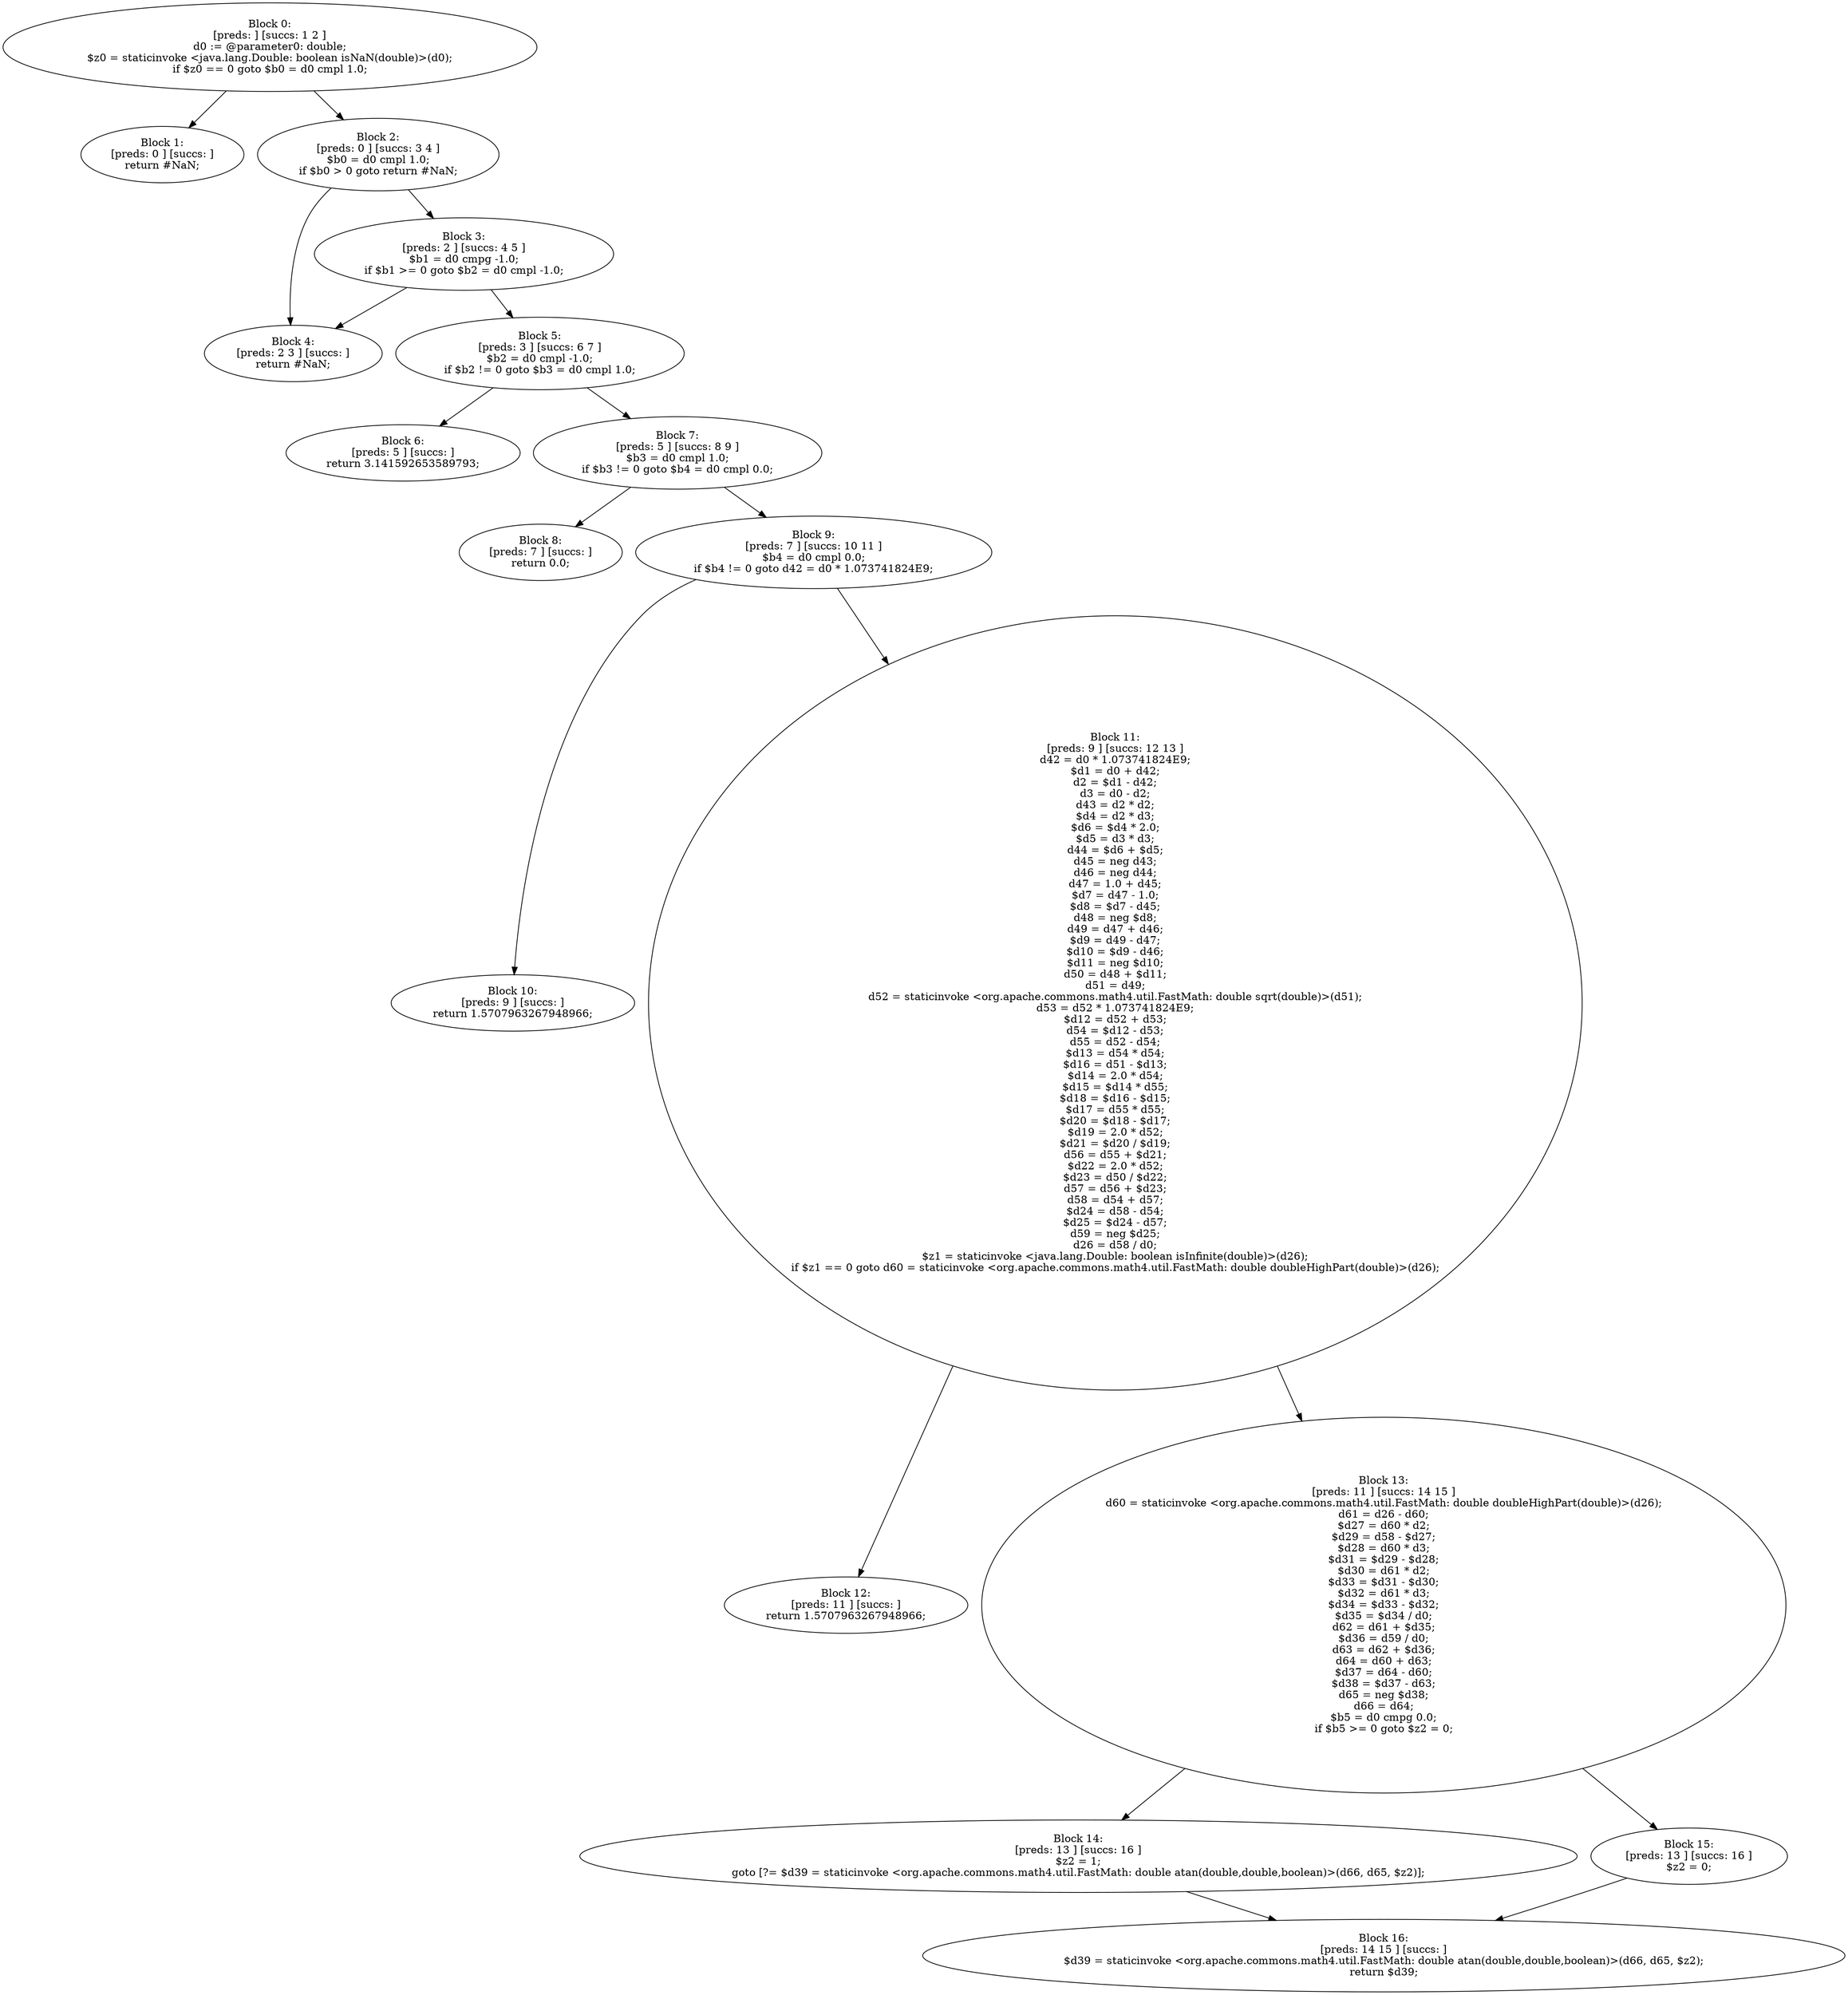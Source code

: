 digraph "unitGraph" {
    "Block 0:
[preds: ] [succs: 1 2 ]
d0 := @parameter0: double;
$z0 = staticinvoke <java.lang.Double: boolean isNaN(double)>(d0);
if $z0 == 0 goto $b0 = d0 cmpl 1.0;
"
    "Block 1:
[preds: 0 ] [succs: ]
return #NaN;
"
    "Block 2:
[preds: 0 ] [succs: 3 4 ]
$b0 = d0 cmpl 1.0;
if $b0 > 0 goto return #NaN;
"
    "Block 3:
[preds: 2 ] [succs: 4 5 ]
$b1 = d0 cmpg -1.0;
if $b1 >= 0 goto $b2 = d0 cmpl -1.0;
"
    "Block 4:
[preds: 2 3 ] [succs: ]
return #NaN;
"
    "Block 5:
[preds: 3 ] [succs: 6 7 ]
$b2 = d0 cmpl -1.0;
if $b2 != 0 goto $b3 = d0 cmpl 1.0;
"
    "Block 6:
[preds: 5 ] [succs: ]
return 3.141592653589793;
"
    "Block 7:
[preds: 5 ] [succs: 8 9 ]
$b3 = d0 cmpl 1.0;
if $b3 != 0 goto $b4 = d0 cmpl 0.0;
"
    "Block 8:
[preds: 7 ] [succs: ]
return 0.0;
"
    "Block 9:
[preds: 7 ] [succs: 10 11 ]
$b4 = d0 cmpl 0.0;
if $b4 != 0 goto d42 = d0 * 1.073741824E9;
"
    "Block 10:
[preds: 9 ] [succs: ]
return 1.5707963267948966;
"
    "Block 11:
[preds: 9 ] [succs: 12 13 ]
d42 = d0 * 1.073741824E9;
$d1 = d0 + d42;
d2 = $d1 - d42;
d3 = d0 - d2;
d43 = d2 * d2;
$d4 = d2 * d3;
$d6 = $d4 * 2.0;
$d5 = d3 * d3;
d44 = $d6 + $d5;
d45 = neg d43;
d46 = neg d44;
d47 = 1.0 + d45;
$d7 = d47 - 1.0;
$d8 = $d7 - d45;
d48 = neg $d8;
d49 = d47 + d46;
$d9 = d49 - d47;
$d10 = $d9 - d46;
$d11 = neg $d10;
d50 = d48 + $d11;
d51 = d49;
d52 = staticinvoke <org.apache.commons.math4.util.FastMath: double sqrt(double)>(d51);
d53 = d52 * 1.073741824E9;
$d12 = d52 + d53;
d54 = $d12 - d53;
d55 = d52 - d54;
$d13 = d54 * d54;
$d16 = d51 - $d13;
$d14 = 2.0 * d54;
$d15 = $d14 * d55;
$d18 = $d16 - $d15;
$d17 = d55 * d55;
$d20 = $d18 - $d17;
$d19 = 2.0 * d52;
$d21 = $d20 / $d19;
d56 = d55 + $d21;
$d22 = 2.0 * d52;
$d23 = d50 / $d22;
d57 = d56 + $d23;
d58 = d54 + d57;
$d24 = d58 - d54;
$d25 = $d24 - d57;
d59 = neg $d25;
d26 = d58 / d0;
$z1 = staticinvoke <java.lang.Double: boolean isInfinite(double)>(d26);
if $z1 == 0 goto d60 = staticinvoke <org.apache.commons.math4.util.FastMath: double doubleHighPart(double)>(d26);
"
    "Block 12:
[preds: 11 ] [succs: ]
return 1.5707963267948966;
"
    "Block 13:
[preds: 11 ] [succs: 14 15 ]
d60 = staticinvoke <org.apache.commons.math4.util.FastMath: double doubleHighPart(double)>(d26);
d61 = d26 - d60;
$d27 = d60 * d2;
$d29 = d58 - $d27;
$d28 = d60 * d3;
$d31 = $d29 - $d28;
$d30 = d61 * d2;
$d33 = $d31 - $d30;
$d32 = d61 * d3;
$d34 = $d33 - $d32;
$d35 = $d34 / d0;
d62 = d61 + $d35;
$d36 = d59 / d0;
d63 = d62 + $d36;
d64 = d60 + d63;
$d37 = d64 - d60;
$d38 = $d37 - d63;
d65 = neg $d38;
d66 = d64;
$b5 = d0 cmpg 0.0;
if $b5 >= 0 goto $z2 = 0;
"
    "Block 14:
[preds: 13 ] [succs: 16 ]
$z2 = 1;
goto [?= $d39 = staticinvoke <org.apache.commons.math4.util.FastMath: double atan(double,double,boolean)>(d66, d65, $z2)];
"
    "Block 15:
[preds: 13 ] [succs: 16 ]
$z2 = 0;
"
    "Block 16:
[preds: 14 15 ] [succs: ]
$d39 = staticinvoke <org.apache.commons.math4.util.FastMath: double atan(double,double,boolean)>(d66, d65, $z2);
return $d39;
"
    "Block 0:
[preds: ] [succs: 1 2 ]
d0 := @parameter0: double;
$z0 = staticinvoke <java.lang.Double: boolean isNaN(double)>(d0);
if $z0 == 0 goto $b0 = d0 cmpl 1.0;
"->"Block 1:
[preds: 0 ] [succs: ]
return #NaN;
";
    "Block 0:
[preds: ] [succs: 1 2 ]
d0 := @parameter0: double;
$z0 = staticinvoke <java.lang.Double: boolean isNaN(double)>(d0);
if $z0 == 0 goto $b0 = d0 cmpl 1.0;
"->"Block 2:
[preds: 0 ] [succs: 3 4 ]
$b0 = d0 cmpl 1.0;
if $b0 > 0 goto return #NaN;
";
    "Block 2:
[preds: 0 ] [succs: 3 4 ]
$b0 = d0 cmpl 1.0;
if $b0 > 0 goto return #NaN;
"->"Block 3:
[preds: 2 ] [succs: 4 5 ]
$b1 = d0 cmpg -1.0;
if $b1 >= 0 goto $b2 = d0 cmpl -1.0;
";
    "Block 2:
[preds: 0 ] [succs: 3 4 ]
$b0 = d0 cmpl 1.0;
if $b0 > 0 goto return #NaN;
"->"Block 4:
[preds: 2 3 ] [succs: ]
return #NaN;
";
    "Block 3:
[preds: 2 ] [succs: 4 5 ]
$b1 = d0 cmpg -1.0;
if $b1 >= 0 goto $b2 = d0 cmpl -1.0;
"->"Block 4:
[preds: 2 3 ] [succs: ]
return #NaN;
";
    "Block 3:
[preds: 2 ] [succs: 4 5 ]
$b1 = d0 cmpg -1.0;
if $b1 >= 0 goto $b2 = d0 cmpl -1.0;
"->"Block 5:
[preds: 3 ] [succs: 6 7 ]
$b2 = d0 cmpl -1.0;
if $b2 != 0 goto $b3 = d0 cmpl 1.0;
";
    "Block 5:
[preds: 3 ] [succs: 6 7 ]
$b2 = d0 cmpl -1.0;
if $b2 != 0 goto $b3 = d0 cmpl 1.0;
"->"Block 6:
[preds: 5 ] [succs: ]
return 3.141592653589793;
";
    "Block 5:
[preds: 3 ] [succs: 6 7 ]
$b2 = d0 cmpl -1.0;
if $b2 != 0 goto $b3 = d0 cmpl 1.0;
"->"Block 7:
[preds: 5 ] [succs: 8 9 ]
$b3 = d0 cmpl 1.0;
if $b3 != 0 goto $b4 = d0 cmpl 0.0;
";
    "Block 7:
[preds: 5 ] [succs: 8 9 ]
$b3 = d0 cmpl 1.0;
if $b3 != 0 goto $b4 = d0 cmpl 0.0;
"->"Block 8:
[preds: 7 ] [succs: ]
return 0.0;
";
    "Block 7:
[preds: 5 ] [succs: 8 9 ]
$b3 = d0 cmpl 1.0;
if $b3 != 0 goto $b4 = d0 cmpl 0.0;
"->"Block 9:
[preds: 7 ] [succs: 10 11 ]
$b4 = d0 cmpl 0.0;
if $b4 != 0 goto d42 = d0 * 1.073741824E9;
";
    "Block 9:
[preds: 7 ] [succs: 10 11 ]
$b4 = d0 cmpl 0.0;
if $b4 != 0 goto d42 = d0 * 1.073741824E9;
"->"Block 10:
[preds: 9 ] [succs: ]
return 1.5707963267948966;
";
    "Block 9:
[preds: 7 ] [succs: 10 11 ]
$b4 = d0 cmpl 0.0;
if $b4 != 0 goto d42 = d0 * 1.073741824E9;
"->"Block 11:
[preds: 9 ] [succs: 12 13 ]
d42 = d0 * 1.073741824E9;
$d1 = d0 + d42;
d2 = $d1 - d42;
d3 = d0 - d2;
d43 = d2 * d2;
$d4 = d2 * d3;
$d6 = $d4 * 2.0;
$d5 = d3 * d3;
d44 = $d6 + $d5;
d45 = neg d43;
d46 = neg d44;
d47 = 1.0 + d45;
$d7 = d47 - 1.0;
$d8 = $d7 - d45;
d48 = neg $d8;
d49 = d47 + d46;
$d9 = d49 - d47;
$d10 = $d9 - d46;
$d11 = neg $d10;
d50 = d48 + $d11;
d51 = d49;
d52 = staticinvoke <org.apache.commons.math4.util.FastMath: double sqrt(double)>(d51);
d53 = d52 * 1.073741824E9;
$d12 = d52 + d53;
d54 = $d12 - d53;
d55 = d52 - d54;
$d13 = d54 * d54;
$d16 = d51 - $d13;
$d14 = 2.0 * d54;
$d15 = $d14 * d55;
$d18 = $d16 - $d15;
$d17 = d55 * d55;
$d20 = $d18 - $d17;
$d19 = 2.0 * d52;
$d21 = $d20 / $d19;
d56 = d55 + $d21;
$d22 = 2.0 * d52;
$d23 = d50 / $d22;
d57 = d56 + $d23;
d58 = d54 + d57;
$d24 = d58 - d54;
$d25 = $d24 - d57;
d59 = neg $d25;
d26 = d58 / d0;
$z1 = staticinvoke <java.lang.Double: boolean isInfinite(double)>(d26);
if $z1 == 0 goto d60 = staticinvoke <org.apache.commons.math4.util.FastMath: double doubleHighPart(double)>(d26);
";
    "Block 11:
[preds: 9 ] [succs: 12 13 ]
d42 = d0 * 1.073741824E9;
$d1 = d0 + d42;
d2 = $d1 - d42;
d3 = d0 - d2;
d43 = d2 * d2;
$d4 = d2 * d3;
$d6 = $d4 * 2.0;
$d5 = d3 * d3;
d44 = $d6 + $d5;
d45 = neg d43;
d46 = neg d44;
d47 = 1.0 + d45;
$d7 = d47 - 1.0;
$d8 = $d7 - d45;
d48 = neg $d8;
d49 = d47 + d46;
$d9 = d49 - d47;
$d10 = $d9 - d46;
$d11 = neg $d10;
d50 = d48 + $d11;
d51 = d49;
d52 = staticinvoke <org.apache.commons.math4.util.FastMath: double sqrt(double)>(d51);
d53 = d52 * 1.073741824E9;
$d12 = d52 + d53;
d54 = $d12 - d53;
d55 = d52 - d54;
$d13 = d54 * d54;
$d16 = d51 - $d13;
$d14 = 2.0 * d54;
$d15 = $d14 * d55;
$d18 = $d16 - $d15;
$d17 = d55 * d55;
$d20 = $d18 - $d17;
$d19 = 2.0 * d52;
$d21 = $d20 / $d19;
d56 = d55 + $d21;
$d22 = 2.0 * d52;
$d23 = d50 / $d22;
d57 = d56 + $d23;
d58 = d54 + d57;
$d24 = d58 - d54;
$d25 = $d24 - d57;
d59 = neg $d25;
d26 = d58 / d0;
$z1 = staticinvoke <java.lang.Double: boolean isInfinite(double)>(d26);
if $z1 == 0 goto d60 = staticinvoke <org.apache.commons.math4.util.FastMath: double doubleHighPart(double)>(d26);
"->"Block 12:
[preds: 11 ] [succs: ]
return 1.5707963267948966;
";
    "Block 11:
[preds: 9 ] [succs: 12 13 ]
d42 = d0 * 1.073741824E9;
$d1 = d0 + d42;
d2 = $d1 - d42;
d3 = d0 - d2;
d43 = d2 * d2;
$d4 = d2 * d3;
$d6 = $d4 * 2.0;
$d5 = d3 * d3;
d44 = $d6 + $d5;
d45 = neg d43;
d46 = neg d44;
d47 = 1.0 + d45;
$d7 = d47 - 1.0;
$d8 = $d7 - d45;
d48 = neg $d8;
d49 = d47 + d46;
$d9 = d49 - d47;
$d10 = $d9 - d46;
$d11 = neg $d10;
d50 = d48 + $d11;
d51 = d49;
d52 = staticinvoke <org.apache.commons.math4.util.FastMath: double sqrt(double)>(d51);
d53 = d52 * 1.073741824E9;
$d12 = d52 + d53;
d54 = $d12 - d53;
d55 = d52 - d54;
$d13 = d54 * d54;
$d16 = d51 - $d13;
$d14 = 2.0 * d54;
$d15 = $d14 * d55;
$d18 = $d16 - $d15;
$d17 = d55 * d55;
$d20 = $d18 - $d17;
$d19 = 2.0 * d52;
$d21 = $d20 / $d19;
d56 = d55 + $d21;
$d22 = 2.0 * d52;
$d23 = d50 / $d22;
d57 = d56 + $d23;
d58 = d54 + d57;
$d24 = d58 - d54;
$d25 = $d24 - d57;
d59 = neg $d25;
d26 = d58 / d0;
$z1 = staticinvoke <java.lang.Double: boolean isInfinite(double)>(d26);
if $z1 == 0 goto d60 = staticinvoke <org.apache.commons.math4.util.FastMath: double doubleHighPart(double)>(d26);
"->"Block 13:
[preds: 11 ] [succs: 14 15 ]
d60 = staticinvoke <org.apache.commons.math4.util.FastMath: double doubleHighPart(double)>(d26);
d61 = d26 - d60;
$d27 = d60 * d2;
$d29 = d58 - $d27;
$d28 = d60 * d3;
$d31 = $d29 - $d28;
$d30 = d61 * d2;
$d33 = $d31 - $d30;
$d32 = d61 * d3;
$d34 = $d33 - $d32;
$d35 = $d34 / d0;
d62 = d61 + $d35;
$d36 = d59 / d0;
d63 = d62 + $d36;
d64 = d60 + d63;
$d37 = d64 - d60;
$d38 = $d37 - d63;
d65 = neg $d38;
d66 = d64;
$b5 = d0 cmpg 0.0;
if $b5 >= 0 goto $z2 = 0;
";
    "Block 13:
[preds: 11 ] [succs: 14 15 ]
d60 = staticinvoke <org.apache.commons.math4.util.FastMath: double doubleHighPart(double)>(d26);
d61 = d26 - d60;
$d27 = d60 * d2;
$d29 = d58 - $d27;
$d28 = d60 * d3;
$d31 = $d29 - $d28;
$d30 = d61 * d2;
$d33 = $d31 - $d30;
$d32 = d61 * d3;
$d34 = $d33 - $d32;
$d35 = $d34 / d0;
d62 = d61 + $d35;
$d36 = d59 / d0;
d63 = d62 + $d36;
d64 = d60 + d63;
$d37 = d64 - d60;
$d38 = $d37 - d63;
d65 = neg $d38;
d66 = d64;
$b5 = d0 cmpg 0.0;
if $b5 >= 0 goto $z2 = 0;
"->"Block 14:
[preds: 13 ] [succs: 16 ]
$z2 = 1;
goto [?= $d39 = staticinvoke <org.apache.commons.math4.util.FastMath: double atan(double,double,boolean)>(d66, d65, $z2)];
";
    "Block 13:
[preds: 11 ] [succs: 14 15 ]
d60 = staticinvoke <org.apache.commons.math4.util.FastMath: double doubleHighPart(double)>(d26);
d61 = d26 - d60;
$d27 = d60 * d2;
$d29 = d58 - $d27;
$d28 = d60 * d3;
$d31 = $d29 - $d28;
$d30 = d61 * d2;
$d33 = $d31 - $d30;
$d32 = d61 * d3;
$d34 = $d33 - $d32;
$d35 = $d34 / d0;
d62 = d61 + $d35;
$d36 = d59 / d0;
d63 = d62 + $d36;
d64 = d60 + d63;
$d37 = d64 - d60;
$d38 = $d37 - d63;
d65 = neg $d38;
d66 = d64;
$b5 = d0 cmpg 0.0;
if $b5 >= 0 goto $z2 = 0;
"->"Block 15:
[preds: 13 ] [succs: 16 ]
$z2 = 0;
";
    "Block 14:
[preds: 13 ] [succs: 16 ]
$z2 = 1;
goto [?= $d39 = staticinvoke <org.apache.commons.math4.util.FastMath: double atan(double,double,boolean)>(d66, d65, $z2)];
"->"Block 16:
[preds: 14 15 ] [succs: ]
$d39 = staticinvoke <org.apache.commons.math4.util.FastMath: double atan(double,double,boolean)>(d66, d65, $z2);
return $d39;
";
    "Block 15:
[preds: 13 ] [succs: 16 ]
$z2 = 0;
"->"Block 16:
[preds: 14 15 ] [succs: ]
$d39 = staticinvoke <org.apache.commons.math4.util.FastMath: double atan(double,double,boolean)>(d66, d65, $z2);
return $d39;
";
}
